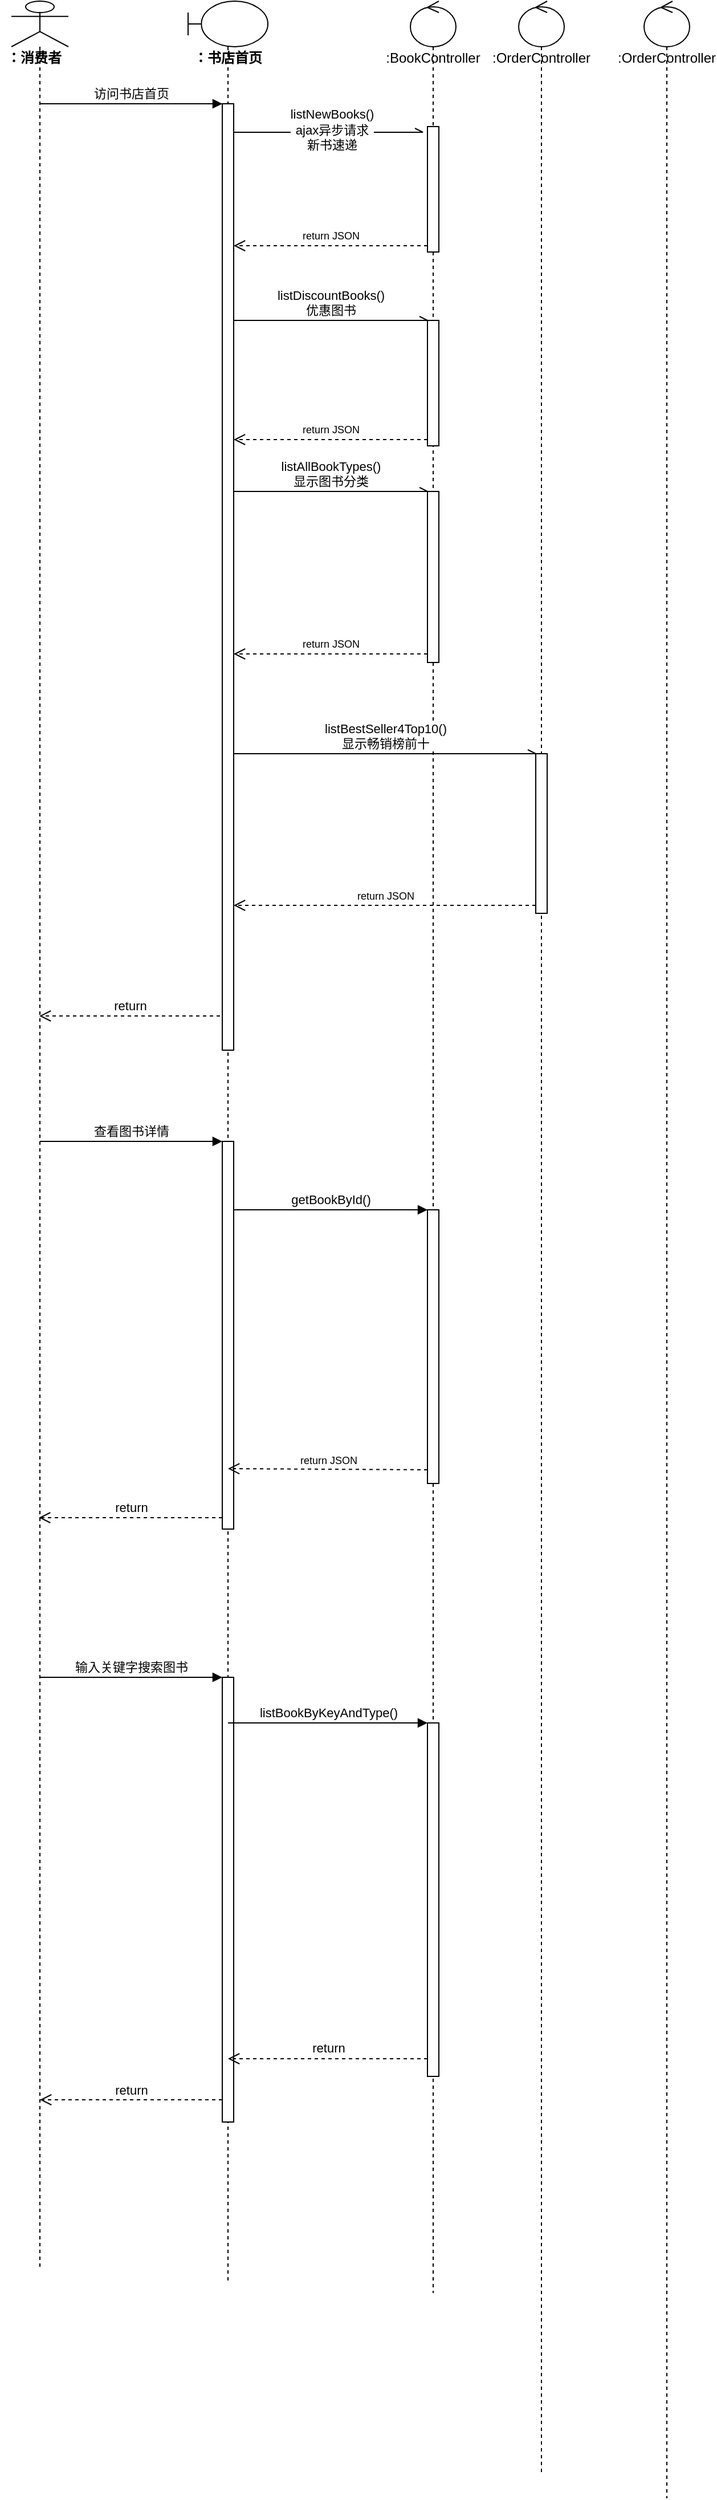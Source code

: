 <mxfile version="13.6.10" type="github">
  <diagram id="kgpKYQtTHZ0yAKxKKP6v" name="Page-1">
    <mxGraphModel dx="1240" dy="667" grid="1" gridSize="10" guides="1" tooltips="1" connect="1" arrows="1" fold="1" page="1" pageScale="1" pageWidth="850" pageHeight="1100" math="0" shadow="0">
      <root>
        <mxCell id="0" />
        <mxCell id="1" parent="0" />
        <mxCell id="Ev9kexLrQ9nmGmw0-joz-1" value="" style="shape=umlLifeline;participant=umlActor;perimeter=lifelinePerimeter;whiteSpace=wrap;html=1;container=1;collapsible=0;recursiveResize=0;verticalAlign=top;spacingTop=36;outlineConnect=0;" vertex="1" parent="1">
          <mxGeometry x="75" y="80" width="50" height="1990" as="geometry" />
        </mxCell>
        <mxCell id="Ev9kexLrQ9nmGmw0-joz-14" value="&lt;b&gt;：消费者&lt;/b&gt;" style="text;html=1;strokeColor=none;fillColor=none;align=center;verticalAlign=middle;whiteSpace=wrap;rounded=0;" vertex="1" parent="Ev9kexLrQ9nmGmw0-joz-1">
          <mxGeometry x="-10" y="40" width="60" height="20" as="geometry" />
        </mxCell>
        <mxCell id="Ev9kexLrQ9nmGmw0-joz-3" value="&lt;span&gt;：书店首页&lt;/span&gt;" style="shape=umlLifeline;participant=umlBoundary;perimeter=lifelinePerimeter;whiteSpace=wrap;html=1;container=1;collapsible=0;recursiveResize=0;verticalAlign=top;spacingTop=36;outlineConnect=0;fontStyle=1" vertex="1" parent="1">
          <mxGeometry x="230" y="80" width="70" height="2000" as="geometry" />
        </mxCell>
        <mxCell id="Ev9kexLrQ9nmGmw0-joz-20" value="" style="html=1;points=[];perimeter=orthogonalPerimeter;" vertex="1" parent="Ev9kexLrQ9nmGmw0-joz-3">
          <mxGeometry x="30" y="90" width="10" height="830" as="geometry" />
        </mxCell>
        <mxCell id="Ev9kexLrQ9nmGmw0-joz-39" value="" style="html=1;points=[];perimeter=orthogonalPerimeter;" vertex="1" parent="Ev9kexLrQ9nmGmw0-joz-3">
          <mxGeometry x="30" y="1000" width="10" height="340" as="geometry" />
        </mxCell>
        <mxCell id="Ev9kexLrQ9nmGmw0-joz-47" value="" style="html=1;points=[];perimeter=orthogonalPerimeter;" vertex="1" parent="Ev9kexLrQ9nmGmw0-joz-3">
          <mxGeometry x="30" y="1470" width="10" height="390" as="geometry" />
        </mxCell>
        <mxCell id="Ev9kexLrQ9nmGmw0-joz-4" value=":BookController" style="shape=umlLifeline;participant=umlControl;perimeter=lifelinePerimeter;whiteSpace=wrap;html=1;container=1;collapsible=0;recursiveResize=0;verticalAlign=top;spacingTop=36;outlineConnect=0;" vertex="1" parent="1">
          <mxGeometry x="425" y="80" width="40" height="2010" as="geometry" />
        </mxCell>
        <mxCell id="Ev9kexLrQ9nmGmw0-joz-25" value="" style="html=1;points=[];perimeter=orthogonalPerimeter;" vertex="1" parent="Ev9kexLrQ9nmGmw0-joz-4">
          <mxGeometry x="15" y="110" width="10" height="110" as="geometry" />
        </mxCell>
        <mxCell id="Ev9kexLrQ9nmGmw0-joz-28" value="" style="html=1;points=[];perimeter=orthogonalPerimeter;" vertex="1" parent="Ev9kexLrQ9nmGmw0-joz-4">
          <mxGeometry x="15" y="280" width="10" height="110" as="geometry" />
        </mxCell>
        <mxCell id="Ev9kexLrQ9nmGmw0-joz-31" value="" style="html=1;points=[];perimeter=orthogonalPerimeter;" vertex="1" parent="Ev9kexLrQ9nmGmw0-joz-4">
          <mxGeometry x="15" y="430" width="10" height="150" as="geometry" />
        </mxCell>
        <mxCell id="Ev9kexLrQ9nmGmw0-joz-44" value="" style="html=1;points=[];perimeter=orthogonalPerimeter;" vertex="1" parent="Ev9kexLrQ9nmGmw0-joz-4">
          <mxGeometry x="15" y="1060" width="10" height="240" as="geometry" />
        </mxCell>
        <mxCell id="Ev9kexLrQ9nmGmw0-joz-50" value="" style="html=1;points=[];perimeter=orthogonalPerimeter;" vertex="1" parent="Ev9kexLrQ9nmGmw0-joz-4">
          <mxGeometry x="15" y="1510" width="10" height="310" as="geometry" />
        </mxCell>
        <mxCell id="Ev9kexLrQ9nmGmw0-joz-21" value="访问书店首页" style="html=1;verticalAlign=bottom;endArrow=block;entryX=0;entryY=0;" edge="1" target="Ev9kexLrQ9nmGmw0-joz-20" parent="1" source="Ev9kexLrQ9nmGmw0-joz-1">
          <mxGeometry relative="1" as="geometry">
            <mxPoint x="120" y="170" as="sourcePoint" />
          </mxGeometry>
        </mxCell>
        <mxCell id="Ev9kexLrQ9nmGmw0-joz-22" value="return" style="html=1;verticalAlign=bottom;endArrow=open;dashed=1;endSize=8;exitX=-0.2;exitY=0.962;exitDx=0;exitDy=0;exitPerimeter=0;" edge="1" parent="1">
          <mxGeometry relative="1" as="geometry">
            <mxPoint x="99.5" y="970.0" as="targetPoint" />
            <mxPoint x="258" y="970.0" as="sourcePoint" />
          </mxGeometry>
        </mxCell>
        <mxCell id="Ev9kexLrQ9nmGmw0-joz-23" value=":OrderController" style="shape=umlLifeline;participant=umlControl;perimeter=lifelinePerimeter;whiteSpace=wrap;html=1;container=1;collapsible=0;recursiveResize=0;verticalAlign=top;spacingTop=36;outlineConnect=0;" vertex="1" parent="1">
          <mxGeometry x="520" y="80" width="40" height="2170" as="geometry" />
        </mxCell>
        <mxCell id="Ev9kexLrQ9nmGmw0-joz-35" value="" style="html=1;points=[];perimeter=orthogonalPerimeter;" vertex="1" parent="Ev9kexLrQ9nmGmw0-joz-23">
          <mxGeometry x="15" y="660" width="10" height="140" as="geometry" />
        </mxCell>
        <mxCell id="Ev9kexLrQ9nmGmw0-joz-24" value=":OrderController" style="shape=umlLifeline;participant=umlControl;perimeter=lifelinePerimeter;whiteSpace=wrap;html=1;container=1;collapsible=0;recursiveResize=0;verticalAlign=top;spacingTop=36;outlineConnect=0;" vertex="1" parent="1">
          <mxGeometry x="630" y="80" width="40" height="2190" as="geometry" />
        </mxCell>
        <mxCell id="Ev9kexLrQ9nmGmw0-joz-26" value="listNewBooks()&lt;br&gt;ajax异步请求&lt;br&gt;新书速递" style="html=1;verticalAlign=bottom;endArrow=openAsync;endFill=0;" edge="1" parent="1">
          <mxGeometry x="0.037" y="-20" relative="1" as="geometry">
            <mxPoint x="270" y="195" as="sourcePoint" />
            <mxPoint x="436" y="195" as="targetPoint" />
            <mxPoint as="offset" />
          </mxGeometry>
        </mxCell>
        <mxCell id="Ev9kexLrQ9nmGmw0-joz-27" value="&lt;span style=&quot;font-size: 9px&quot;&gt;return JSON&lt;/span&gt;" style="html=1;verticalAlign=bottom;endArrow=open;dashed=1;endSize=8;exitX=0;exitY=0.95;" edge="1" source="Ev9kexLrQ9nmGmw0-joz-25" parent="1" target="Ev9kexLrQ9nmGmw0-joz-20">
          <mxGeometry relative="1" as="geometry">
            <mxPoint x="270" y="266" as="targetPoint" />
          </mxGeometry>
        </mxCell>
        <mxCell id="Ev9kexLrQ9nmGmw0-joz-29" value="listDiscountBooks()&lt;br&gt;优惠图书" style="html=1;verticalAlign=bottom;endArrow=openAsync;entryX=0;entryY=0;endFill=0;" edge="1" target="Ev9kexLrQ9nmGmw0-joz-28" parent="1" source="Ev9kexLrQ9nmGmw0-joz-20">
          <mxGeometry relative="1" as="geometry">
            <mxPoint x="270" y="333" as="sourcePoint" />
          </mxGeometry>
        </mxCell>
        <mxCell id="Ev9kexLrQ9nmGmw0-joz-30" value="&lt;span style=&quot;font-size: 9px&quot;&gt;return JSON&lt;/span&gt;" style="html=1;verticalAlign=bottom;endArrow=open;dashed=1;endSize=8;exitX=0;exitY=0.95;" edge="1" source="Ev9kexLrQ9nmGmw0-joz-28" parent="1" target="Ev9kexLrQ9nmGmw0-joz-20">
          <mxGeometry relative="1" as="geometry">
            <mxPoint x="270" y="409" as="targetPoint" />
          </mxGeometry>
        </mxCell>
        <mxCell id="Ev9kexLrQ9nmGmw0-joz-32" value="listAllBookTypes()&lt;br&gt;显示图书分类" style="html=1;verticalAlign=bottom;endArrow=openAsync;entryX=0;entryY=0;endFill=0;" edge="1" target="Ev9kexLrQ9nmGmw0-joz-31" parent="1" source="Ev9kexLrQ9nmGmw0-joz-20">
          <mxGeometry relative="1" as="geometry">
            <mxPoint x="270" y="470" as="sourcePoint" />
          </mxGeometry>
        </mxCell>
        <mxCell id="Ev9kexLrQ9nmGmw0-joz-33" value="&lt;font style=&quot;font-size: 9px&quot;&gt;return JSON&lt;br&gt;&lt;/font&gt;" style="html=1;verticalAlign=bottom;endArrow=open;dashed=1;endSize=8;exitX=0;exitY=0.95;" edge="1" source="Ev9kexLrQ9nmGmw0-joz-31" parent="1" target="Ev9kexLrQ9nmGmw0-joz-20">
          <mxGeometry relative="1" as="geometry">
            <mxPoint x="270" y="546" as="targetPoint" />
          </mxGeometry>
        </mxCell>
        <mxCell id="Ev9kexLrQ9nmGmw0-joz-36" value="listBestSeller4Top10()&lt;br&gt;显示畅销榜前十" style="html=1;verticalAlign=bottom;endArrow=openAsync;entryX=0;entryY=0;endFill=0;" edge="1" target="Ev9kexLrQ9nmGmw0-joz-35" parent="1" source="Ev9kexLrQ9nmGmw0-joz-20">
          <mxGeometry relative="1" as="geometry">
            <mxPoint x="273" y="600" as="sourcePoint" />
          </mxGeometry>
        </mxCell>
        <mxCell id="Ev9kexLrQ9nmGmw0-joz-37" value="&lt;span style=&quot;font-size: 9px&quot;&gt;return JSON&lt;/span&gt;" style="html=1;verticalAlign=bottom;endArrow=open;dashed=1;endSize=8;exitX=0;exitY=0.95;" edge="1" source="Ev9kexLrQ9nmGmw0-joz-35" parent="1" target="Ev9kexLrQ9nmGmw0-joz-20">
          <mxGeometry relative="1" as="geometry">
            <mxPoint x="270" y="676" as="targetPoint" />
          </mxGeometry>
        </mxCell>
        <mxCell id="Ev9kexLrQ9nmGmw0-joz-40" value="查看图书详情" style="html=1;verticalAlign=bottom;endArrow=block;entryX=0;entryY=0;" edge="1" target="Ev9kexLrQ9nmGmw0-joz-39" parent="1" source="Ev9kexLrQ9nmGmw0-joz-1">
          <mxGeometry relative="1" as="geometry">
            <mxPoint x="190" y="1080" as="sourcePoint" />
          </mxGeometry>
        </mxCell>
        <mxCell id="Ev9kexLrQ9nmGmw0-joz-41" value="return" style="html=1;verticalAlign=bottom;endArrow=open;dashed=1;endSize=8;exitX=0;exitY=0.95;" edge="1" parent="1">
          <mxGeometry relative="1" as="geometry">
            <mxPoint x="99.071" y="1410.0" as="targetPoint" />
            <mxPoint x="260" y="1410.0" as="sourcePoint" />
          </mxGeometry>
        </mxCell>
        <mxCell id="Ev9kexLrQ9nmGmw0-joz-45" value="getBookById()" style="html=1;verticalAlign=bottom;endArrow=block;entryX=0;entryY=0;" edge="1" target="Ev9kexLrQ9nmGmw0-joz-44" parent="1" source="Ev9kexLrQ9nmGmw0-joz-39">
          <mxGeometry relative="1" as="geometry">
            <mxPoint x="370" y="1090" as="sourcePoint" />
          </mxGeometry>
        </mxCell>
        <mxCell id="Ev9kexLrQ9nmGmw0-joz-46" value="&lt;span style=&quot;font-size: 9px&quot;&gt;return JSON&lt;/span&gt;" style="html=1;verticalAlign=bottom;endArrow=open;dashed=1;endSize=8;exitX=0;exitY=0.95;" edge="1" source="Ev9kexLrQ9nmGmw0-joz-44" parent="1">
          <mxGeometry relative="1" as="geometry">
            <mxPoint x="265" y="1367" as="targetPoint" />
          </mxGeometry>
        </mxCell>
        <mxCell id="Ev9kexLrQ9nmGmw0-joz-48" value="输入关键字搜索图书" style="html=1;verticalAlign=bottom;endArrow=block;entryX=0;entryY=0;" edge="1" target="Ev9kexLrQ9nmGmw0-joz-47" parent="1" source="Ev9kexLrQ9nmGmw0-joz-1">
          <mxGeometry relative="1" as="geometry">
            <mxPoint x="190" y="1550" as="sourcePoint" />
          </mxGeometry>
        </mxCell>
        <mxCell id="Ev9kexLrQ9nmGmw0-joz-49" value="return" style="html=1;verticalAlign=bottom;endArrow=open;dashed=1;endSize=8;exitX=0;exitY=0.95;" edge="1" source="Ev9kexLrQ9nmGmw0-joz-47" parent="1" target="Ev9kexLrQ9nmGmw0-joz-1">
          <mxGeometry relative="1" as="geometry">
            <mxPoint x="190" y="1626" as="targetPoint" />
          </mxGeometry>
        </mxCell>
        <mxCell id="Ev9kexLrQ9nmGmw0-joz-52" value="return" style="html=1;verticalAlign=bottom;endArrow=open;dashed=1;endSize=8;exitX=0;exitY=0.95;" edge="1" source="Ev9kexLrQ9nmGmw0-joz-50" parent="1" target="Ev9kexLrQ9nmGmw0-joz-3">
          <mxGeometry relative="1" as="geometry">
            <mxPoint x="370" y="1666" as="targetPoint" />
          </mxGeometry>
        </mxCell>
        <mxCell id="Ev9kexLrQ9nmGmw0-joz-51" value="listBookByKeyAndType()" style="html=1;verticalAlign=bottom;endArrow=block;entryX=0;entryY=0;" edge="1" target="Ev9kexLrQ9nmGmw0-joz-50" parent="1" source="Ev9kexLrQ9nmGmw0-joz-3">
          <mxGeometry relative="1" as="geometry">
            <mxPoint x="370" y="1590" as="sourcePoint" />
          </mxGeometry>
        </mxCell>
      </root>
    </mxGraphModel>
  </diagram>
</mxfile>
